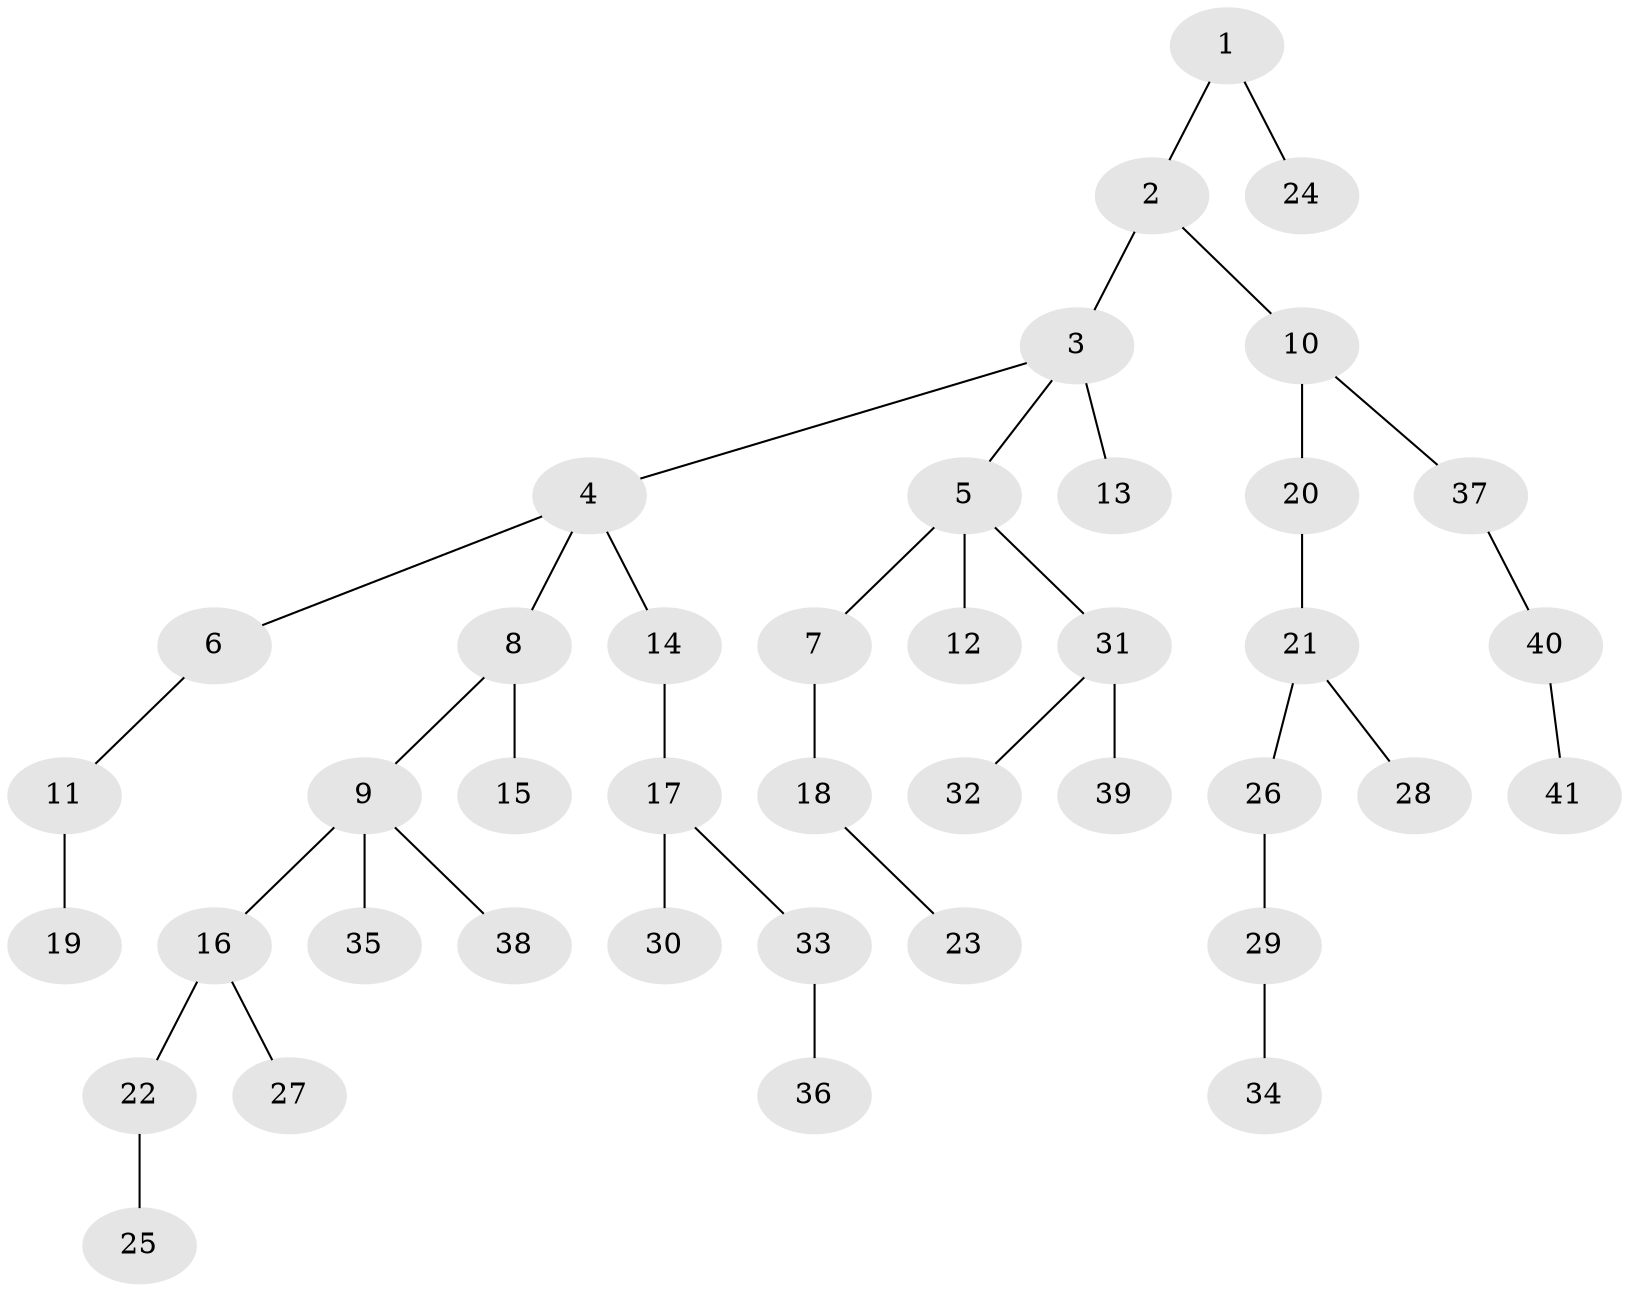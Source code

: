 // original degree distribution, {2: 0.24390243902439024, 5: 0.036585365853658534, 6: 0.024390243902439025, 3: 0.15853658536585366, 4: 0.04878048780487805, 1: 0.4878048780487805}
// Generated by graph-tools (version 1.1) at 2025/36/03/09/25 02:36:32]
// undirected, 41 vertices, 40 edges
graph export_dot {
graph [start="1"]
  node [color=gray90,style=filled];
  1;
  2;
  3;
  4;
  5;
  6;
  7;
  8;
  9;
  10;
  11;
  12;
  13;
  14;
  15;
  16;
  17;
  18;
  19;
  20;
  21;
  22;
  23;
  24;
  25;
  26;
  27;
  28;
  29;
  30;
  31;
  32;
  33;
  34;
  35;
  36;
  37;
  38;
  39;
  40;
  41;
  1 -- 2 [weight=1.0];
  1 -- 24 [weight=1.0];
  2 -- 3 [weight=1.0];
  2 -- 10 [weight=1.0];
  3 -- 4 [weight=1.0];
  3 -- 5 [weight=1.0];
  3 -- 13 [weight=1.0];
  4 -- 6 [weight=1.0];
  4 -- 8 [weight=1.0];
  4 -- 14 [weight=1.0];
  5 -- 7 [weight=1.0];
  5 -- 12 [weight=1.0];
  5 -- 31 [weight=1.0];
  6 -- 11 [weight=1.0];
  7 -- 18 [weight=1.0];
  8 -- 9 [weight=1.0];
  8 -- 15 [weight=1.0];
  9 -- 16 [weight=1.0];
  9 -- 35 [weight=1.0];
  9 -- 38 [weight=1.0];
  10 -- 20 [weight=1.0];
  10 -- 37 [weight=1.0];
  11 -- 19 [weight=2.0];
  14 -- 17 [weight=1.0];
  16 -- 22 [weight=1.0];
  16 -- 27 [weight=1.0];
  17 -- 30 [weight=1.0];
  17 -- 33 [weight=1.0];
  18 -- 23 [weight=1.0];
  20 -- 21 [weight=1.0];
  21 -- 26 [weight=1.0];
  21 -- 28 [weight=1.0];
  22 -- 25 [weight=1.0];
  26 -- 29 [weight=1.0];
  29 -- 34 [weight=1.0];
  31 -- 32 [weight=1.0];
  31 -- 39 [weight=1.0];
  33 -- 36 [weight=1.0];
  37 -- 40 [weight=1.0];
  40 -- 41 [weight=1.0];
}
